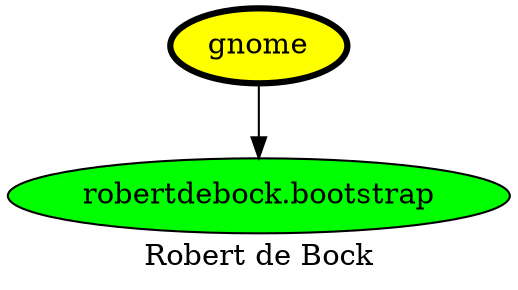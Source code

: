 digraph PhiloDilemma {
  label = "Robert de Bock" ;
  overlap=false
  {
    "gnome" [fillcolor=yellow style=filled penwidth=3]
    "robertdebock.bootstrap" [fillcolor=green style=filled]
  }
  "gnome" -> "robertdebock.bootstrap"
}
